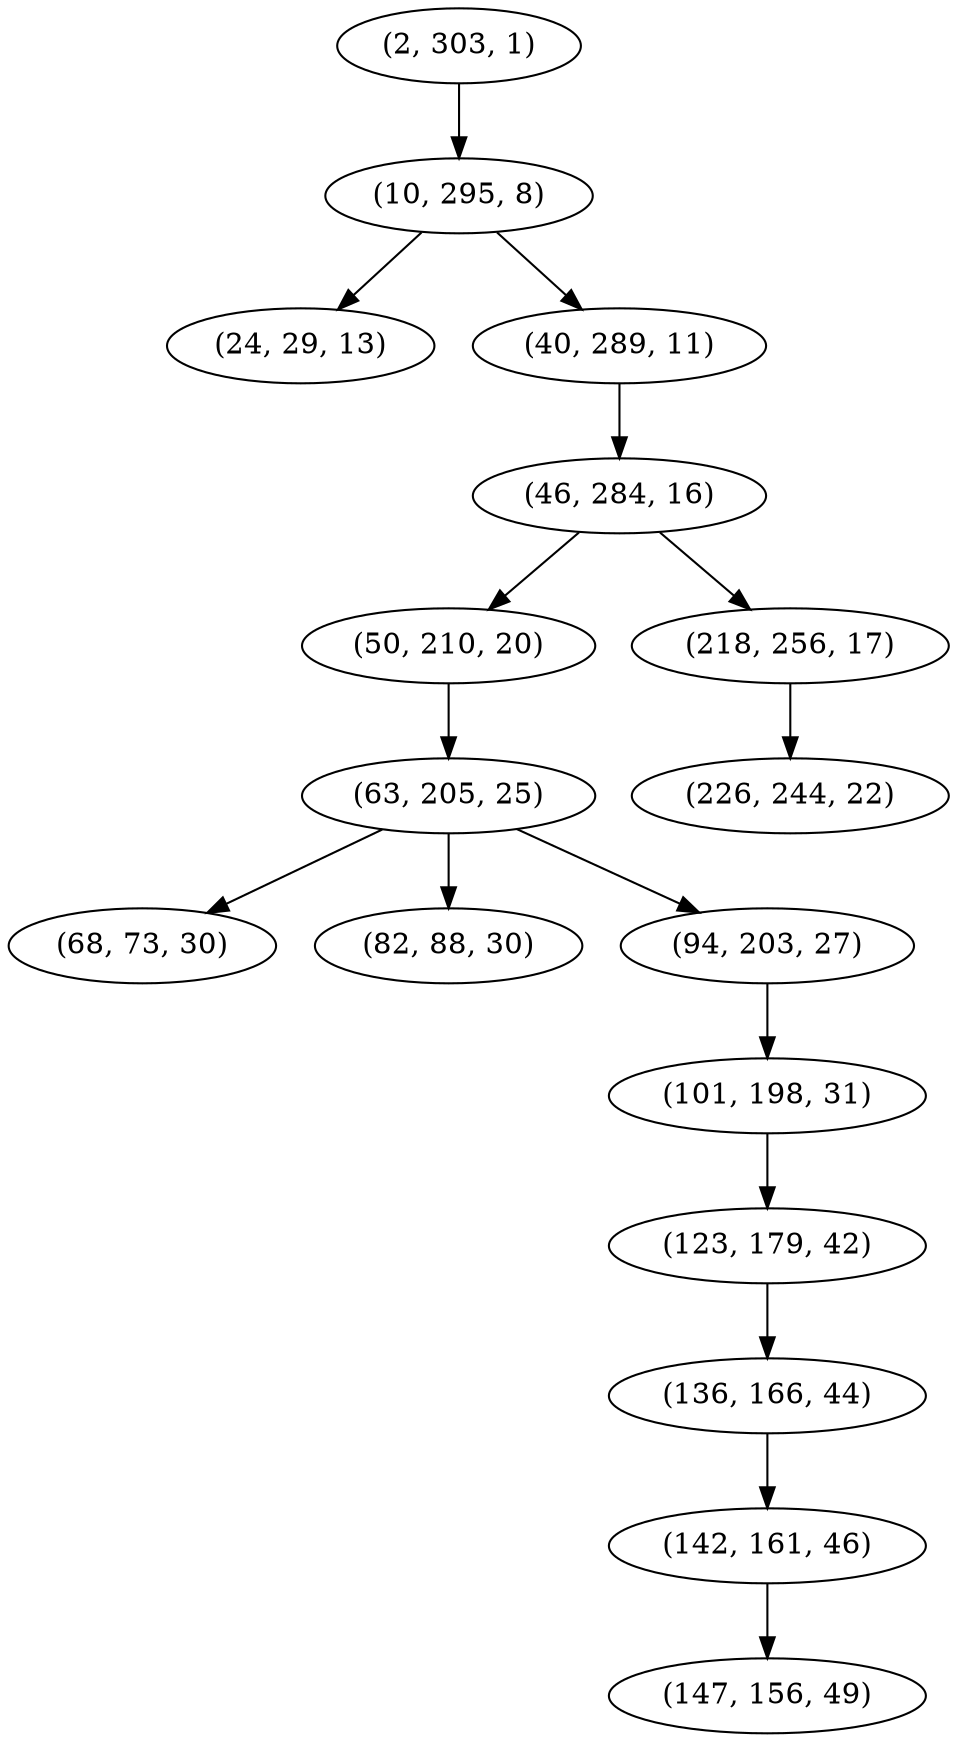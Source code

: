 digraph tree {
    "(2, 303, 1)";
    "(10, 295, 8)";
    "(24, 29, 13)";
    "(40, 289, 11)";
    "(46, 284, 16)";
    "(50, 210, 20)";
    "(63, 205, 25)";
    "(68, 73, 30)";
    "(82, 88, 30)";
    "(94, 203, 27)";
    "(101, 198, 31)";
    "(123, 179, 42)";
    "(136, 166, 44)";
    "(142, 161, 46)";
    "(147, 156, 49)";
    "(218, 256, 17)";
    "(226, 244, 22)";
    "(2, 303, 1)" -> "(10, 295, 8)";
    "(10, 295, 8)" -> "(24, 29, 13)";
    "(10, 295, 8)" -> "(40, 289, 11)";
    "(40, 289, 11)" -> "(46, 284, 16)";
    "(46, 284, 16)" -> "(50, 210, 20)";
    "(46, 284, 16)" -> "(218, 256, 17)";
    "(50, 210, 20)" -> "(63, 205, 25)";
    "(63, 205, 25)" -> "(68, 73, 30)";
    "(63, 205, 25)" -> "(82, 88, 30)";
    "(63, 205, 25)" -> "(94, 203, 27)";
    "(94, 203, 27)" -> "(101, 198, 31)";
    "(101, 198, 31)" -> "(123, 179, 42)";
    "(123, 179, 42)" -> "(136, 166, 44)";
    "(136, 166, 44)" -> "(142, 161, 46)";
    "(142, 161, 46)" -> "(147, 156, 49)";
    "(218, 256, 17)" -> "(226, 244, 22)";
}
